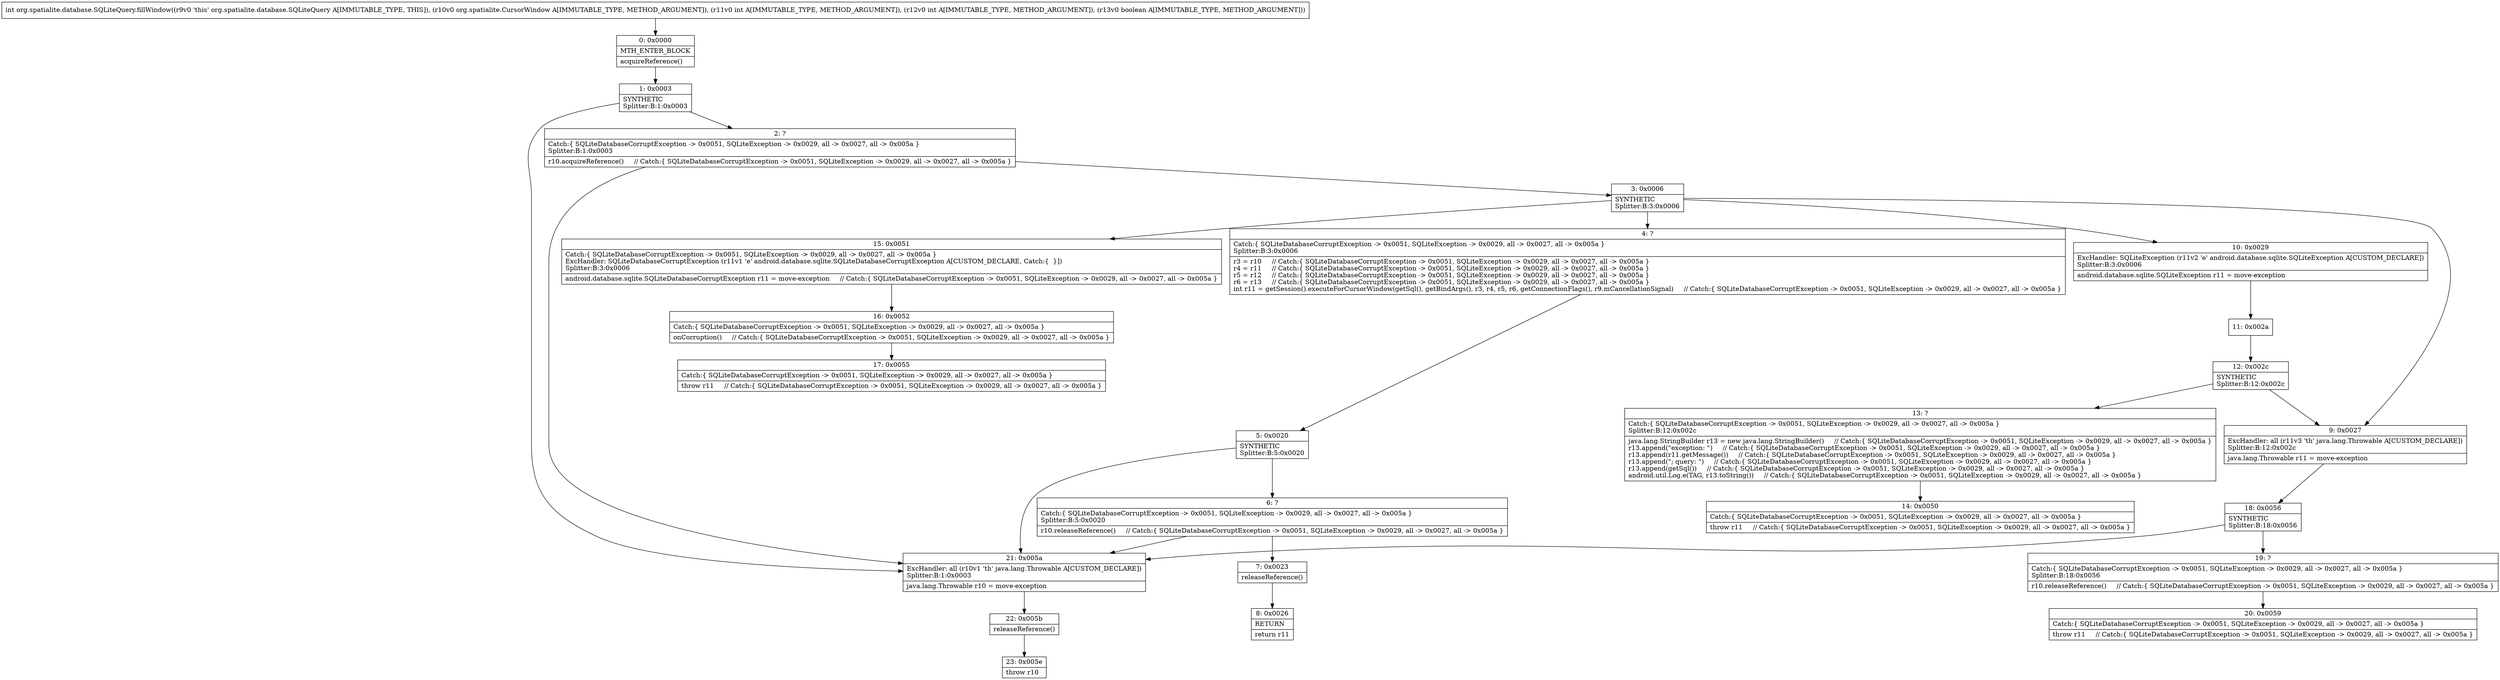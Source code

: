 digraph "CFG fororg.spatialite.database.SQLiteQuery.fillWindow(Lorg\/spatialite\/CursorWindow;IIZ)I" {
Node_0 [shape=record,label="{0\:\ 0x0000|MTH_ENTER_BLOCK\l|acquireReference()\l}"];
Node_1 [shape=record,label="{1\:\ 0x0003|SYNTHETIC\lSplitter:B:1:0x0003\l}"];
Node_2 [shape=record,label="{2\:\ ?|Catch:\{ SQLiteDatabaseCorruptException \-\> 0x0051, SQLiteException \-\> 0x0029, all \-\> 0x0027, all \-\> 0x005a \}\lSplitter:B:1:0x0003\l|r10.acquireReference()     \/\/ Catch:\{ SQLiteDatabaseCorruptException \-\> 0x0051, SQLiteException \-\> 0x0029, all \-\> 0x0027, all \-\> 0x005a \}\l}"];
Node_3 [shape=record,label="{3\:\ 0x0006|SYNTHETIC\lSplitter:B:3:0x0006\l}"];
Node_4 [shape=record,label="{4\:\ ?|Catch:\{ SQLiteDatabaseCorruptException \-\> 0x0051, SQLiteException \-\> 0x0029, all \-\> 0x0027, all \-\> 0x005a \}\lSplitter:B:3:0x0006\l|r3 = r10     \/\/ Catch:\{ SQLiteDatabaseCorruptException \-\> 0x0051, SQLiteException \-\> 0x0029, all \-\> 0x0027, all \-\> 0x005a \}\lr4 = r11     \/\/ Catch:\{ SQLiteDatabaseCorruptException \-\> 0x0051, SQLiteException \-\> 0x0029, all \-\> 0x0027, all \-\> 0x005a \}\lr5 = r12     \/\/ Catch:\{ SQLiteDatabaseCorruptException \-\> 0x0051, SQLiteException \-\> 0x0029, all \-\> 0x0027, all \-\> 0x005a \}\lr6 = r13     \/\/ Catch:\{ SQLiteDatabaseCorruptException \-\> 0x0051, SQLiteException \-\> 0x0029, all \-\> 0x0027, all \-\> 0x005a \}\lint r11 = getSession().executeForCursorWindow(getSql(), getBindArgs(), r3, r4, r5, r6, getConnectionFlags(), r9.mCancellationSignal)     \/\/ Catch:\{ SQLiteDatabaseCorruptException \-\> 0x0051, SQLiteException \-\> 0x0029, all \-\> 0x0027, all \-\> 0x005a \}\l}"];
Node_5 [shape=record,label="{5\:\ 0x0020|SYNTHETIC\lSplitter:B:5:0x0020\l}"];
Node_6 [shape=record,label="{6\:\ ?|Catch:\{ SQLiteDatabaseCorruptException \-\> 0x0051, SQLiteException \-\> 0x0029, all \-\> 0x0027, all \-\> 0x005a \}\lSplitter:B:5:0x0020\l|r10.releaseReference()     \/\/ Catch:\{ SQLiteDatabaseCorruptException \-\> 0x0051, SQLiteException \-\> 0x0029, all \-\> 0x0027, all \-\> 0x005a \}\l}"];
Node_7 [shape=record,label="{7\:\ 0x0023|releaseReference()\l}"];
Node_8 [shape=record,label="{8\:\ 0x0026|RETURN\l|return r11\l}"];
Node_9 [shape=record,label="{9\:\ 0x0027|ExcHandler: all (r11v3 'th' java.lang.Throwable A[CUSTOM_DECLARE])\lSplitter:B:12:0x002c\l|java.lang.Throwable r11 = move\-exception\l}"];
Node_10 [shape=record,label="{10\:\ 0x0029|ExcHandler: SQLiteException (r11v2 'e' android.database.sqlite.SQLiteException A[CUSTOM_DECLARE])\lSplitter:B:3:0x0006\l|android.database.sqlite.SQLiteException r11 = move\-exception\l}"];
Node_11 [shape=record,label="{11\:\ 0x002a}"];
Node_12 [shape=record,label="{12\:\ 0x002c|SYNTHETIC\lSplitter:B:12:0x002c\l}"];
Node_13 [shape=record,label="{13\:\ ?|Catch:\{ SQLiteDatabaseCorruptException \-\> 0x0051, SQLiteException \-\> 0x0029, all \-\> 0x0027, all \-\> 0x005a \}\lSplitter:B:12:0x002c\l|java.lang.StringBuilder r13 = new java.lang.StringBuilder()     \/\/ Catch:\{ SQLiteDatabaseCorruptException \-\> 0x0051, SQLiteException \-\> 0x0029, all \-\> 0x0027, all \-\> 0x005a \}\lr13.append(\"exception: \")     \/\/ Catch:\{ SQLiteDatabaseCorruptException \-\> 0x0051, SQLiteException \-\> 0x0029, all \-\> 0x0027, all \-\> 0x005a \}\lr13.append(r11.getMessage())     \/\/ Catch:\{ SQLiteDatabaseCorruptException \-\> 0x0051, SQLiteException \-\> 0x0029, all \-\> 0x0027, all \-\> 0x005a \}\lr13.append(\"; query: \")     \/\/ Catch:\{ SQLiteDatabaseCorruptException \-\> 0x0051, SQLiteException \-\> 0x0029, all \-\> 0x0027, all \-\> 0x005a \}\lr13.append(getSql())     \/\/ Catch:\{ SQLiteDatabaseCorruptException \-\> 0x0051, SQLiteException \-\> 0x0029, all \-\> 0x0027, all \-\> 0x005a \}\landroid.util.Log.e(TAG, r13.toString())     \/\/ Catch:\{ SQLiteDatabaseCorruptException \-\> 0x0051, SQLiteException \-\> 0x0029, all \-\> 0x0027, all \-\> 0x005a \}\l}"];
Node_14 [shape=record,label="{14\:\ 0x0050|Catch:\{ SQLiteDatabaseCorruptException \-\> 0x0051, SQLiteException \-\> 0x0029, all \-\> 0x0027, all \-\> 0x005a \}\l|throw r11     \/\/ Catch:\{ SQLiteDatabaseCorruptException \-\> 0x0051, SQLiteException \-\> 0x0029, all \-\> 0x0027, all \-\> 0x005a \}\l}"];
Node_15 [shape=record,label="{15\:\ 0x0051|Catch:\{ SQLiteDatabaseCorruptException \-\> 0x0051, SQLiteException \-\> 0x0029, all \-\> 0x0027, all \-\> 0x005a \}\lExcHandler: SQLiteDatabaseCorruptException (r11v1 'e' android.database.sqlite.SQLiteDatabaseCorruptException A[CUSTOM_DECLARE, Catch:\{  \}])\lSplitter:B:3:0x0006\l|android.database.sqlite.SQLiteDatabaseCorruptException r11 = move\-exception     \/\/ Catch:\{ SQLiteDatabaseCorruptException \-\> 0x0051, SQLiteException \-\> 0x0029, all \-\> 0x0027, all \-\> 0x005a \}\l}"];
Node_16 [shape=record,label="{16\:\ 0x0052|Catch:\{ SQLiteDatabaseCorruptException \-\> 0x0051, SQLiteException \-\> 0x0029, all \-\> 0x0027, all \-\> 0x005a \}\l|onCorruption()     \/\/ Catch:\{ SQLiteDatabaseCorruptException \-\> 0x0051, SQLiteException \-\> 0x0029, all \-\> 0x0027, all \-\> 0x005a \}\l}"];
Node_17 [shape=record,label="{17\:\ 0x0055|Catch:\{ SQLiteDatabaseCorruptException \-\> 0x0051, SQLiteException \-\> 0x0029, all \-\> 0x0027, all \-\> 0x005a \}\l|throw r11     \/\/ Catch:\{ SQLiteDatabaseCorruptException \-\> 0x0051, SQLiteException \-\> 0x0029, all \-\> 0x0027, all \-\> 0x005a \}\l}"];
Node_18 [shape=record,label="{18\:\ 0x0056|SYNTHETIC\lSplitter:B:18:0x0056\l}"];
Node_19 [shape=record,label="{19\:\ ?|Catch:\{ SQLiteDatabaseCorruptException \-\> 0x0051, SQLiteException \-\> 0x0029, all \-\> 0x0027, all \-\> 0x005a \}\lSplitter:B:18:0x0056\l|r10.releaseReference()     \/\/ Catch:\{ SQLiteDatabaseCorruptException \-\> 0x0051, SQLiteException \-\> 0x0029, all \-\> 0x0027, all \-\> 0x005a \}\l}"];
Node_20 [shape=record,label="{20\:\ 0x0059|Catch:\{ SQLiteDatabaseCorruptException \-\> 0x0051, SQLiteException \-\> 0x0029, all \-\> 0x0027, all \-\> 0x005a \}\l|throw r11     \/\/ Catch:\{ SQLiteDatabaseCorruptException \-\> 0x0051, SQLiteException \-\> 0x0029, all \-\> 0x0027, all \-\> 0x005a \}\l}"];
Node_21 [shape=record,label="{21\:\ 0x005a|ExcHandler: all (r10v1 'th' java.lang.Throwable A[CUSTOM_DECLARE])\lSplitter:B:1:0x0003\l|java.lang.Throwable r10 = move\-exception\l}"];
Node_22 [shape=record,label="{22\:\ 0x005b|releaseReference()\l}"];
Node_23 [shape=record,label="{23\:\ 0x005e|throw r10\l}"];
MethodNode[shape=record,label="{int org.spatialite.database.SQLiteQuery.fillWindow((r9v0 'this' org.spatialite.database.SQLiteQuery A[IMMUTABLE_TYPE, THIS]), (r10v0 org.spatialite.CursorWindow A[IMMUTABLE_TYPE, METHOD_ARGUMENT]), (r11v0 int A[IMMUTABLE_TYPE, METHOD_ARGUMENT]), (r12v0 int A[IMMUTABLE_TYPE, METHOD_ARGUMENT]), (r13v0 boolean A[IMMUTABLE_TYPE, METHOD_ARGUMENT])) }"];
MethodNode -> Node_0;
Node_0 -> Node_1;
Node_1 -> Node_2;
Node_1 -> Node_21;
Node_2 -> Node_3;
Node_2 -> Node_21;
Node_3 -> Node_4;
Node_3 -> Node_15;
Node_3 -> Node_10;
Node_3 -> Node_9;
Node_4 -> Node_5;
Node_5 -> Node_6;
Node_5 -> Node_21;
Node_6 -> Node_7;
Node_6 -> Node_21;
Node_7 -> Node_8;
Node_9 -> Node_18;
Node_10 -> Node_11;
Node_11 -> Node_12;
Node_12 -> Node_13;
Node_12 -> Node_9;
Node_13 -> Node_14;
Node_15 -> Node_16;
Node_16 -> Node_17;
Node_18 -> Node_19;
Node_18 -> Node_21;
Node_19 -> Node_20;
Node_21 -> Node_22;
Node_22 -> Node_23;
}

